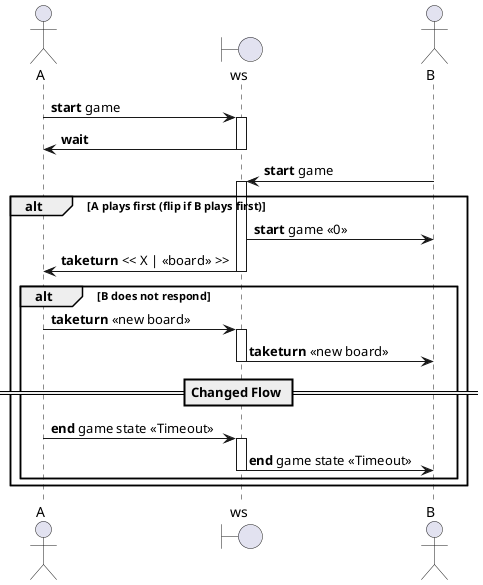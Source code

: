 @startuml
'https://plantuml.com/sequence-diagram

actor A
boundary ws
actor B

A -> ws : **start** game
activate ws
ws -> A : **wait**
deactivate ws

B -> ws : **start** game
activate ws
alt A plays first (flip if B plays first)
ws -> B : **start** game << 0 >>
ws -> A : **taketurn** << X | <<board>> >>
deactivate ws

alt B does not respond
A -> ws : **taketurn** <<new board>>
activate ws
ws -> B : **taketurn** <<new board>>
deactivate ws
== Changed Flow ==
A -> ws : **end** game state <<Timeout>>
activate ws
ws -> B : **end** game state <<Timeout>>
deactivate ws
end
end
deactivate ws

@enduml
